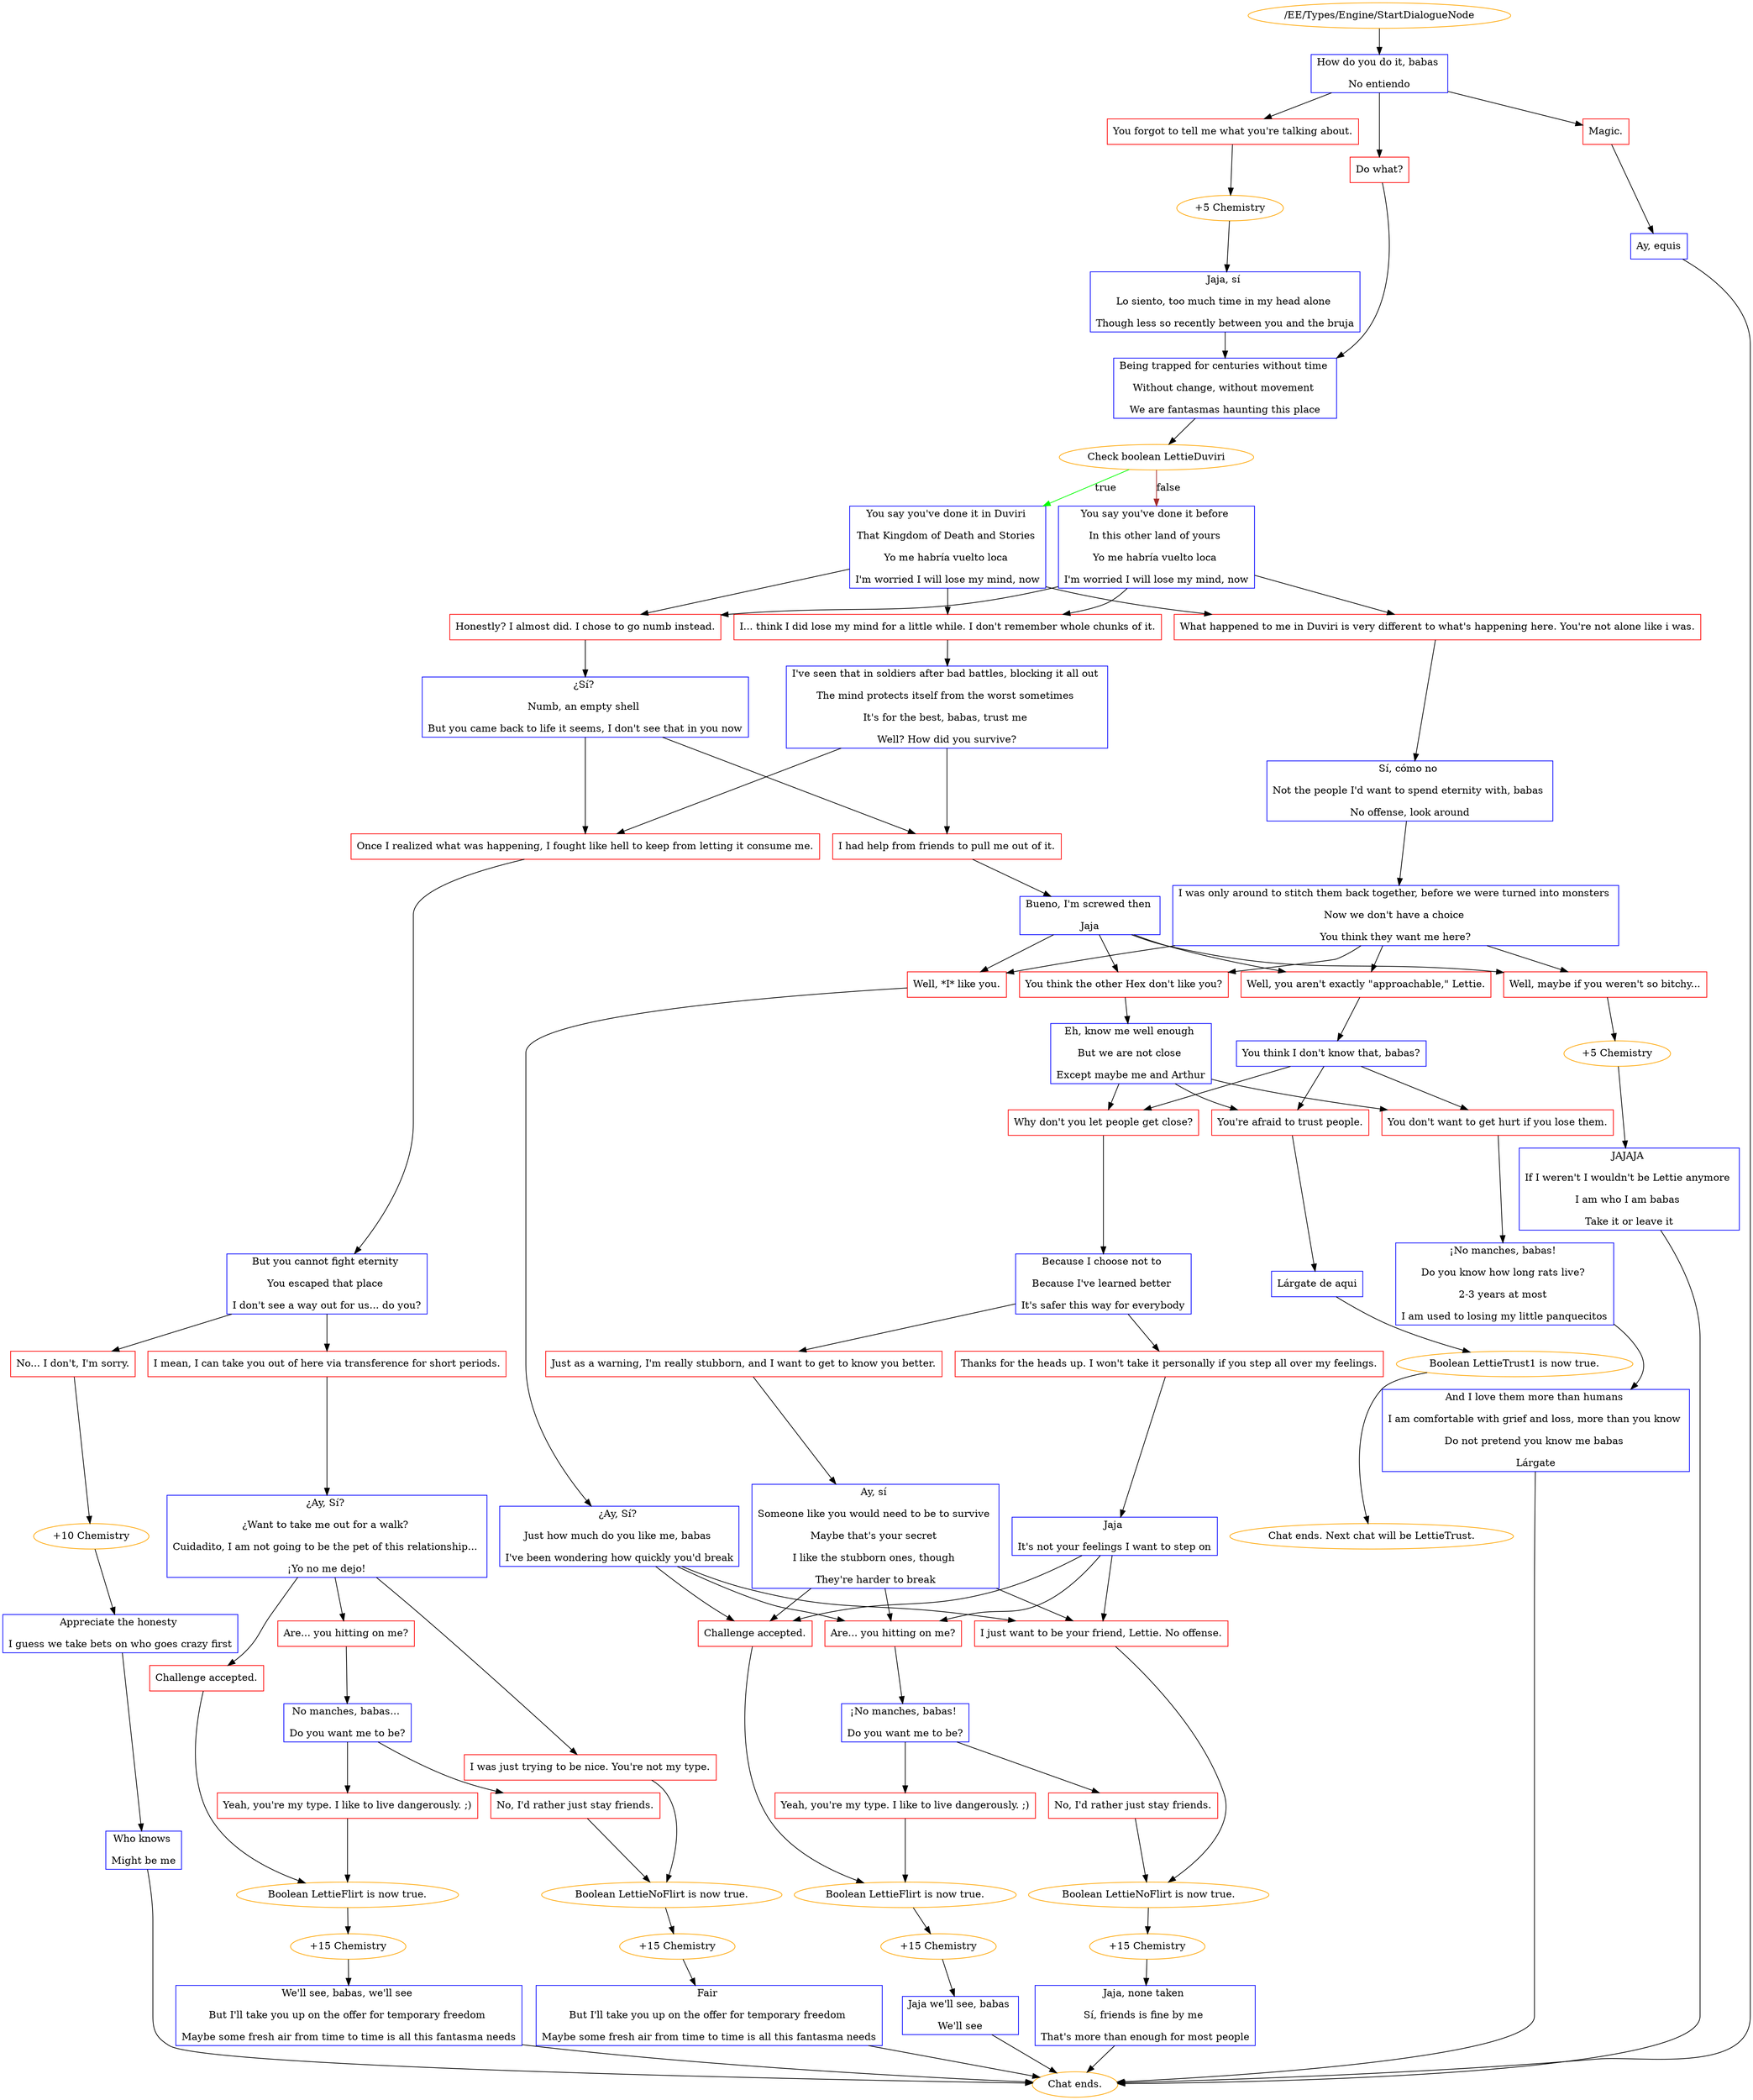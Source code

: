 digraph {
	562 [label="/EE/Types/Engine/StartDialogueNode",color=orange];
		562 -> 563;
	563 [label="How do you do it, babas 
No entiendo",shape=box,color=blue];
		563 -> 564;
		563 -> 565;
		563 -> 566;
	564 [label="You forgot to tell me what you're talking about.",shape=box,color=red];
		564 -> 570;
	565 [label="Do what?",shape=box,color=red];
		565 -> 571;
	566 [label="Magic.",shape=box,color=red];
		566 -> 567;
	570 [label="+5 Chemistry",color=orange];
		570 -> 569;
	571 [label="Being trapped for centuries without time 
Without change, without movement 
We are fantasmas haunting this place",shape=box,color=blue];
		571 -> 572;
	567 [label="Ay, equis",shape=box,color=blue];
		567 -> "Chat ends.";
	569 [label="Jaja, sí 
Lo siento, too much time in my head alone 
Though less so recently between you and the bruja",shape=box,color=blue];
		569 -> 571;
	572 [label="Check boolean LettieDuviri",color=orange];
		572 -> 573 [label=true,color=green];
		572 -> 574 [label=false,color=brown];
	"Chat ends." [color=orange];
	573 [label="You say you've done it in Duviri 
That Kingdom of Death and Stories 
Yo me habría vuelto loca 
I'm worried I will lose my mind, now",shape=box,color=blue];
		573 -> 575;
		573 -> 576;
		573 -> 577;
	574 [label="You say you've done it before 
In this other land of yours 
Yo me habría vuelto loca 
I'm worried I will lose my mind, now",shape=box,color=blue];
		574 -> 577;
		574 -> 576;
		574 -> 575;
	575 [label="Honestly? I almost did. I chose to go numb instead.",shape=box,color=red];
		575 -> 578;
	576 [label="I... think I did lose my mind for a little while. I don't remember whole chunks of it.",shape=box,color=red];
		576 -> 579;
	577 [label="What happened to me in Duviri is very different to what's happening here. You're not alone like i was.",shape=box,color=red];
		577 -> 580;
	578 [label="¿Sí? 
Numb, an empty shell 
But you came back to life it seems, I don't see that in you now",shape=box,color=blue];
		578 -> 581;
		578 -> 582;
	579 [label="I've seen that in soldiers after bad battles, blocking it all out 
The mind protects itself from the worst sometimes 
It's for the best, babas, trust me 
Well? How did you survive?",shape=box,color=blue];
		579 -> 581;
		579 -> 582;
	580 [label="Sí, cómo no 
Not the people I'd want to spend eternity with, babas 
No offense, look around",shape=box,color=blue];
		580 -> 583;
	581 [label="Once I realized what was happening, I fought like hell to keep from letting it consume me.",shape=box,color=red];
		581 -> 584;
	582 [label="I had help from friends to pull me out of it.",shape=box,color=red];
		582 -> 585;
	583 [label="I was only around to stitch them back together, before we were turned into monsters 
Now we don't have a choice 
You think they want me here?",shape=box,color=blue];
		583 -> 587;
		583 -> 588;
		583 -> 589;
		583 -> 590;
	584 [label="But you cannot fight eternity 
You escaped that place 
I don't see a way out for us... do you?",shape=box,color=blue];
		584 -> 591;
		584 -> 592;
	585 [label="Bueno, I'm screwed then 
Jaja",shape=box,color=blue];
		585 -> 587;
		585 -> 588;
		585 -> 589;
		585 -> 590;
	587 [label="Well, *I* like you.",shape=box,color=red];
		587 -> 600;
	588 [label="You think the other Hex don't like you?",shape=box,color=red];
		588 -> 601;
	589 [label="Well, you aren't exactly \"approachable,\" Lettie.",shape=box,color=red];
		589 -> 602;
	590 [label="Well, maybe if you weren't so bitchy...",shape=box,color=red];
		590 -> 604;
	591 [label="No... I don't, I'm sorry.",shape=box,color=red];
		591 -> 596;
	592 [label="I mean, I can take you out of here via transference for short periods.",shape=box,color=red];
		592 -> 594;
	600 [label="¿Ay, Sí? 
Just how much do you like me, babas 
I've been wondering how quickly you'd break",shape=box,color=blue];
		600 -> 633;
		600 -> 634;
		600 -> 635;
	601 [label="Eh, know me well enough 
But we are not close 
Except maybe me and Arthur",shape=box,color=blue];
		601 -> 607;
		601 -> 608;
		601 -> 609;
	602 [label="You think I don't know that, babas?",shape=box,color=blue];
		602 -> 607;
		602 -> 608;
		602 -> 609;
	604 [label="+5 Chemistry",color=orange];
		604 -> 603;
	596 [label="+10 Chemistry",color=orange];
		596 -> 593;
	594 [label="¿Ay, Sí? 
¿Want to take me out for a walk? 
Cuidadito, I am not going to be the pet of this relationship... 
¡Yo no me dejo!",shape=box,color=blue];
		594 -> 598;
		594 -> 599;
		594 -> 606;
	633 [label="Challenge accepted.",shape=box,color=red];
		633 -> 639;
	634 [label="Are... you hitting on me?",shape=box,color=red];
		634 -> 636;
	635 [label="I just want to be your friend, Lettie. No offense.",shape=box,color=red];
		635 -> 640;
	607 [label="Why don't you let people get close?",shape=box,color=red];
		607 -> 610;
	608 [label="You're afraid to trust people.",shape=box,color=red];
		608 -> 611;
	609 [label="You don't want to get hurt if you lose them.",shape=box,color=red];
		609 -> 612;
	603 [label="JAJAJA 
If I weren't I wouldn't be Lettie anymore 
I am who I am babas 
Take it or leave it",shape=box,color=blue];
		603 -> "Chat ends.";
	593 [label="Appreciate the honesty 
I guess we take bets on who goes crazy first",shape=box,color=blue];
		593 -> 595;
	598 [label="Challenge accepted.",shape=box,color=red];
		598 -> 622;
	599 [label="Are... you hitting on me?",shape=box,color=red];
		599 -> 617;
	606 [label="I was just trying to be nice. You're not my type.",shape=box,color=red];
		606 -> 621;
	639 [label="Boolean LettieFlirt is now true.",color=orange];
		639 -> 644;
	636 [label="¡No manches, babas! 
Do you want me to be?",shape=box,color=blue];
		636 -> 637;
		636 -> 638;
	640 [label="Boolean LettieNoFlirt is now true.",color=orange];
		640 -> 643;
	610 [label="Because I choose not to 
Because I've learned better 
It's safer this way for everybody",shape=box,color=blue];
		610 -> 623;
		610 -> 624;
	611 [label="Lárgate de aqui",shape=box,color=blue];
		611 -> 615;
	612 [label="¡No manches, babas! 
Do you know how long rats live? 
2-3 years at most 
I am used to losing my little panquecitos",shape=box,color=blue];
		612 -> 613;
	"Chat ends." [color=orange];
	595 [label="Who knows 
Might be me",shape=box,color=blue];
		595 -> "Chat ends.";
	622 [label="Boolean LettieFlirt is now true.",color=orange];
		622 -> 626;
	617 [label="No manches, babas... 
Do you want me to be?",shape=box,color=blue];
		617 -> 618;
		617 -> 619;
	621 [label="Boolean LettieNoFlirt is now true.",color=orange];
		621 -> 629;
	644 [label="+15 Chemistry",color=orange];
		644 -> 641;
	637 [label="Yeah, you're my type. I like to live dangerously. ;)",shape=box,color=red];
		637 -> 639;
	638 [label="No, I'd rather just stay friends.",shape=box,color=red];
		638 -> 640;
	643 [label="+15 Chemistry",color=orange];
		643 -> 642;
	623 [label="Just as a warning, I'm really stubborn, and I want to get to know you better.",shape=box,color=red];
		623 -> 631;
	624 [label="Thanks for the heads up. I won't take it personally if you step all over my feelings.",shape=box,color=red];
		624 -> 632;
	615 [label="Boolean LettieTrust1 is now true.",color=orange];
		615 -> "Chat ends. Next chat will be LettieTrust.";
	613 [label="And I love them more than humans 
I am comfortable with grief and loss, more than you know 
Do not pretend you know me babas 
Lárgate",shape=box,color=blue];
		613 -> "Chat ends.";
	"Chat ends." [color=orange];
	626 [label="+15 Chemistry",color=orange];
		626 -> 625;
	618 [label="Yeah, you're my type. I like to live dangerously. ;)",shape=box,color=red];
		618 -> 622;
	619 [label="No, I'd rather just stay friends.",shape=box,color=red];
		619 -> 621;
	629 [label="+15 Chemistry",color=orange];
		629 -> 628;
	641 [label="Jaja we'll see, babas 
We'll see",shape=box,color=blue];
		641 -> "Chat ends.";
	642 [label="Jaja, none taken 
Sí, friends is fine by me 
That's more than enough for most people",shape=box,color=blue];
		642 -> "Chat ends.";
	631 [label="Ay, sí 
Someone like you would need to be to survive 
Maybe that's your secret 
I like the stubborn ones, though 
They're harder to break",shape=box,color=blue];
		631 -> 633;
		631 -> 634;
		631 -> 635;
	632 [label="Jaja 
It's not your feelings I want to step on",shape=box,color=blue];
		632 -> 633;
		632 -> 634;
		632 -> 635;
	"Chat ends. Next chat will be LettieTrust." [color=orange];
	"Chat ends." [color=orange];
	625 [label="We'll see, babas, we'll see 
But I'll take you up on the offer for temporary freedom 
Maybe some fresh air from time to time is all this fantasma needs",shape=box,color=blue];
		625 -> "Chat ends.";
	628 [label="Fair 
But I'll take you up on the offer for temporary freedom 
Maybe some fresh air from time to time is all this fantasma needs",shape=box,color=blue];
		628 -> "Chat ends.";
	"Chat ends." [color=orange];
	"Chat ends." [color=orange];
	"Chat ends." [color=orange];
	"Chat ends." [color=orange];
}